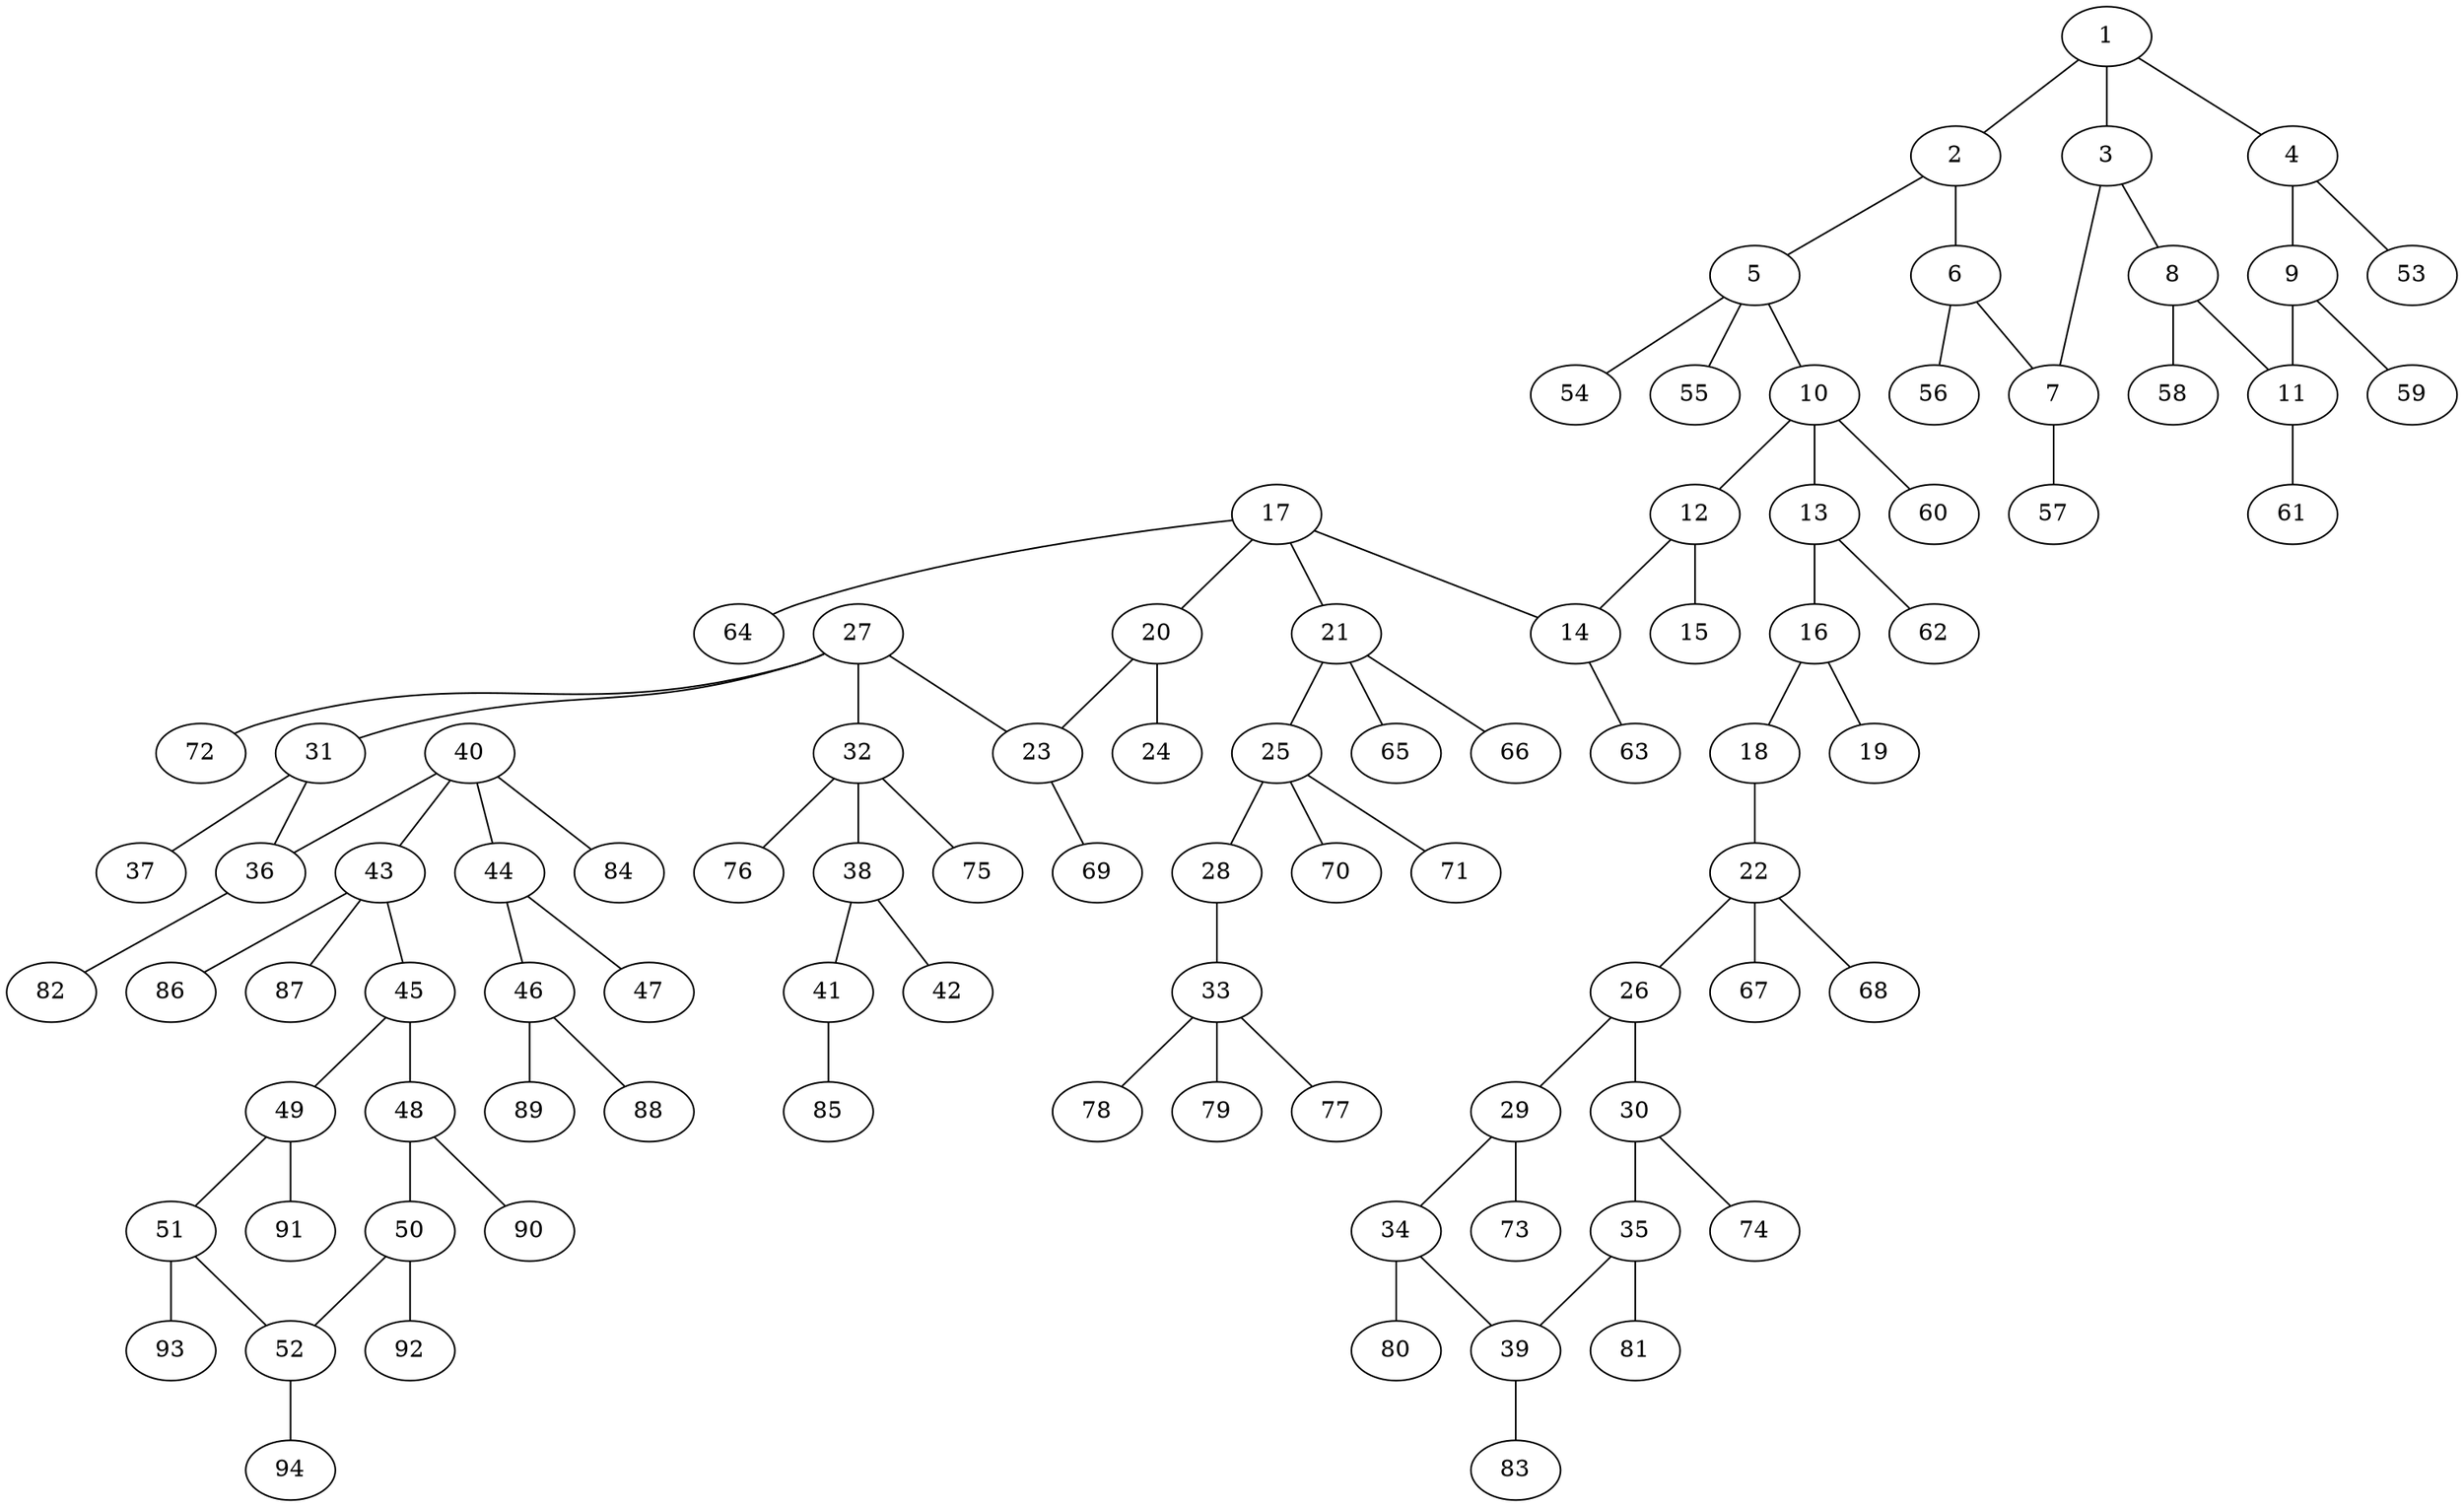 graph molecule_4204 {
	1	 [chem=C];
	2	 [chem=C];
	1 -- 2	 [valence=1];
	3	 [chem=C];
	1 -- 3	 [valence=2];
	4	 [chem=C];
	1 -- 4	 [valence=1];
	5	 [chem=C];
	2 -- 5	 [valence=1];
	6	 [chem=C];
	2 -- 6	 [valence=2];
	7	 [chem=N];
	3 -- 7	 [valence=1];
	8	 [chem=C];
	3 -- 8	 [valence=1];
	9	 [chem=C];
	4 -- 9	 [valence=2];
	53	 [chem=H];
	4 -- 53	 [valence=1];
	10	 [chem=C];
	5 -- 10	 [valence=1];
	54	 [chem=H];
	5 -- 54	 [valence=1];
	55	 [chem=H];
	5 -- 55	 [valence=1];
	6 -- 7	 [valence=1];
	56	 [chem=H];
	6 -- 56	 [valence=1];
	57	 [chem=H];
	7 -- 57	 [valence=1];
	11	 [chem=C];
	8 -- 11	 [valence=2];
	58	 [chem=H];
	8 -- 58	 [valence=1];
	9 -- 11	 [valence=1];
	59	 [chem=H];
	9 -- 59	 [valence=1];
	12	 [chem=C];
	10 -- 12	 [valence=1];
	13	 [chem=N];
	10 -- 13	 [valence=1];
	60	 [chem=H];
	10 -- 60	 [valence=1];
	61	 [chem=H];
	11 -- 61	 [valence=1];
	14	 [chem=N];
	12 -- 14	 [valence=1];
	15	 [chem=O];
	12 -- 15	 [valence=2];
	16	 [chem=C];
	13 -- 16	 [valence=1];
	62	 [chem=H];
	13 -- 62	 [valence=1];
	63	 [chem=H];
	14 -- 63	 [valence=1];
	18	 [chem=O];
	16 -- 18	 [valence=1];
	19	 [chem=O];
	16 -- 19	 [valence=2];
	17	 [chem=C];
	17 -- 14	 [valence=1];
	20	 [chem=C];
	17 -- 20	 [valence=1];
	21	 [chem=C];
	17 -- 21	 [valence=1];
	64	 [chem=H];
	17 -- 64	 [valence=1];
	22	 [chem=C];
	18 -- 22	 [valence=1];
	23	 [chem=N];
	20 -- 23	 [valence=1];
	24	 [chem=O];
	20 -- 24	 [valence=2];
	25	 [chem=C];
	21 -- 25	 [valence=1];
	65	 [chem=H];
	21 -- 65	 [valence=1];
	66	 [chem=H];
	21 -- 66	 [valence=1];
	26	 [chem=C];
	22 -- 26	 [valence=1];
	67	 [chem=H];
	22 -- 67	 [valence=1];
	68	 [chem=H];
	22 -- 68	 [valence=1];
	69	 [chem=H];
	23 -- 69	 [valence=1];
	28	 [chem=S];
	25 -- 28	 [valence=1];
	70	 [chem=H];
	25 -- 70	 [valence=1];
	71	 [chem=H];
	25 -- 71	 [valence=1];
	29	 [chem=C];
	26 -- 29	 [valence=1];
	30	 [chem=C];
	26 -- 30	 [valence=2];
	27	 [chem=C];
	27 -- 23	 [valence=1];
	31	 [chem=C];
	27 -- 31	 [valence=1];
	32	 [chem=C];
	27 -- 32	 [valence=1];
	72	 [chem=H];
	27 -- 72	 [valence=1];
	33	 [chem=C];
	28 -- 33	 [valence=1];
	34	 [chem=C];
	29 -- 34	 [valence=2];
	73	 [chem=H];
	29 -- 73	 [valence=1];
	35	 [chem=C];
	30 -- 35	 [valence=1];
	74	 [chem=H];
	30 -- 74	 [valence=1];
	36	 [chem=N];
	31 -- 36	 [valence=1];
	37	 [chem=O];
	31 -- 37	 [valence=2];
	38	 [chem=C];
	32 -- 38	 [valence=1];
	75	 [chem=H];
	32 -- 75	 [valence=1];
	76	 [chem=H];
	32 -- 76	 [valence=1];
	77	 [chem=H];
	33 -- 77	 [valence=1];
	78	 [chem=H];
	33 -- 78	 [valence=1];
	79	 [chem=H];
	33 -- 79	 [valence=1];
	39	 [chem=C];
	34 -- 39	 [valence=1];
	80	 [chem=H];
	34 -- 80	 [valence=1];
	35 -- 39	 [valence=2];
	81	 [chem=H];
	35 -- 81	 [valence=1];
	82	 [chem=H];
	36 -- 82	 [valence=1];
	41	 [chem=O];
	38 -- 41	 [valence=1];
	42	 [chem=O];
	38 -- 42	 [valence=2];
	83	 [chem=H];
	39 -- 83	 [valence=1];
	40	 [chem=C];
	40 -- 36	 [valence=1];
	43	 [chem=C];
	40 -- 43	 [valence=1];
	44	 [chem=C];
	40 -- 44	 [valence=1];
	84	 [chem=H];
	40 -- 84	 [valence=1];
	85	 [chem=H];
	41 -- 85	 [valence=1];
	45	 [chem=C];
	43 -- 45	 [valence=1];
	86	 [chem=H];
	43 -- 86	 [valence=1];
	87	 [chem=H];
	43 -- 87	 [valence=1];
	46	 [chem=N];
	44 -- 46	 [valence=1];
	47	 [chem=O];
	44 -- 47	 [valence=2];
	48	 [chem=C];
	45 -- 48	 [valence=1];
	49	 [chem=C];
	45 -- 49	 [valence=2];
	88	 [chem=H];
	46 -- 88	 [valence=1];
	89	 [chem=H];
	46 -- 89	 [valence=1];
	50	 [chem=C];
	48 -- 50	 [valence=2];
	90	 [chem=H];
	48 -- 90	 [valence=1];
	51	 [chem=C];
	49 -- 51	 [valence=1];
	91	 [chem=H];
	49 -- 91	 [valence=1];
	52	 [chem=C];
	50 -- 52	 [valence=1];
	92	 [chem=H];
	50 -- 92	 [valence=1];
	51 -- 52	 [valence=2];
	93	 [chem=H];
	51 -- 93	 [valence=1];
	94	 [chem=H];
	52 -- 94	 [valence=1];
}
